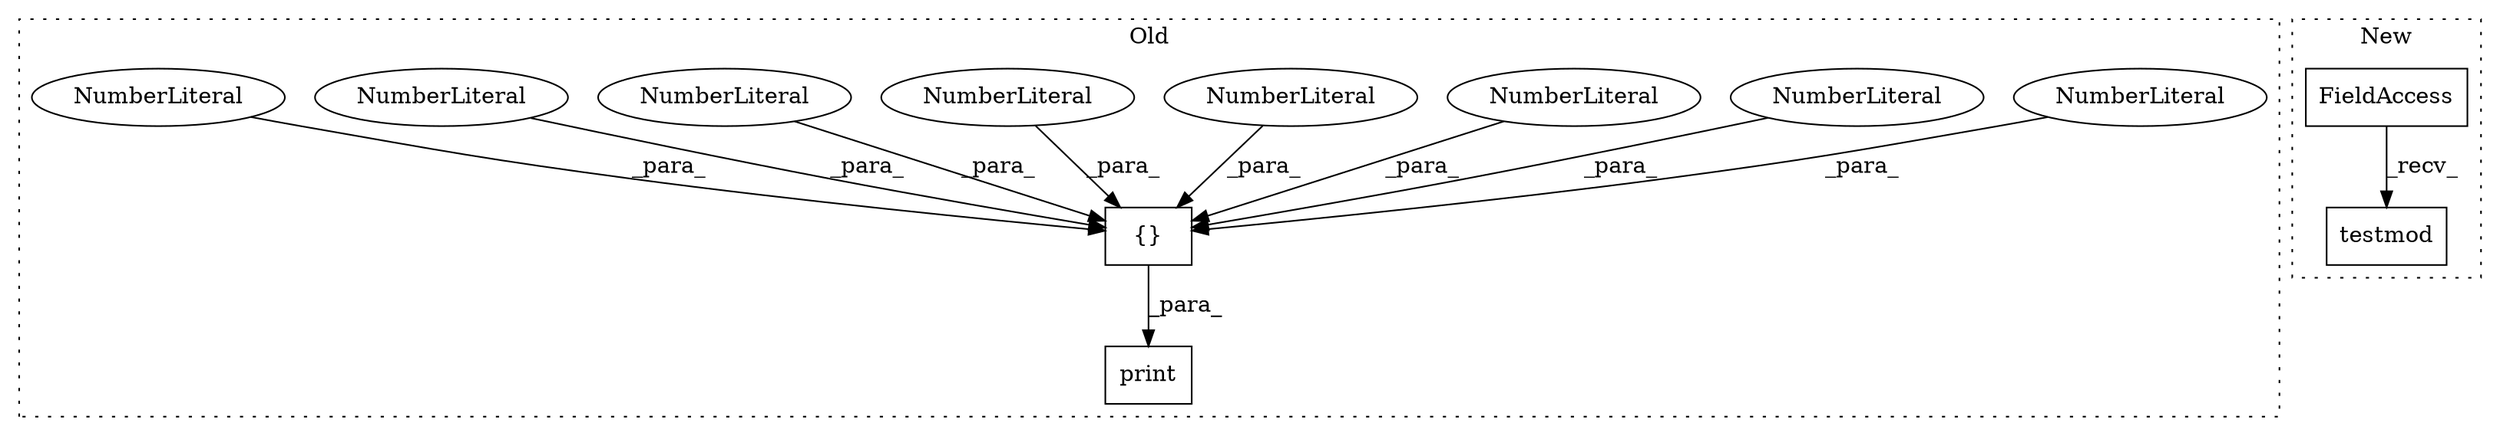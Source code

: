 digraph G {
subgraph cluster0 {
1 [label="{}" a="4" s="914,935" l="1,1" shape="box"];
3 [label="NumberLiteral" a="34" s="915" l="1" shape="ellipse"];
4 [label="NumberLiteral" a="34" s="934" l="1" shape="ellipse"];
5 [label="NumberLiteral" a="34" s="921" l="1" shape="ellipse"];
7 [label="print" a="32" s="944,987" l="6,1" shape="box"];
8 [label="NumberLiteral" a="34" s="919" l="1" shape="ellipse"];
9 [label="NumberLiteral" a="34" s="917" l="1" shape="ellipse"];
10 [label="NumberLiteral" a="34" s="926" l="1" shape="ellipse"];
11 [label="NumberLiteral" a="34" s="931" l="2" shape="ellipse"];
12 [label="NumberLiteral" a="34" s="928" l="2" shape="ellipse"];
label = "Old";
style="dotted";
}
subgraph cluster1 {
2 [label="testmod" a="32" s="941" l="9" shape="box"];
6 [label="FieldAccess" a="22" s="933" l="7" shape="box"];
label = "New";
style="dotted";
}
1 -> 7 [label="_para_"];
3 -> 1 [label="_para_"];
4 -> 1 [label="_para_"];
5 -> 1 [label="_para_"];
6 -> 2 [label="_recv_"];
8 -> 1 [label="_para_"];
9 -> 1 [label="_para_"];
10 -> 1 [label="_para_"];
11 -> 1 [label="_para_"];
12 -> 1 [label="_para_"];
}